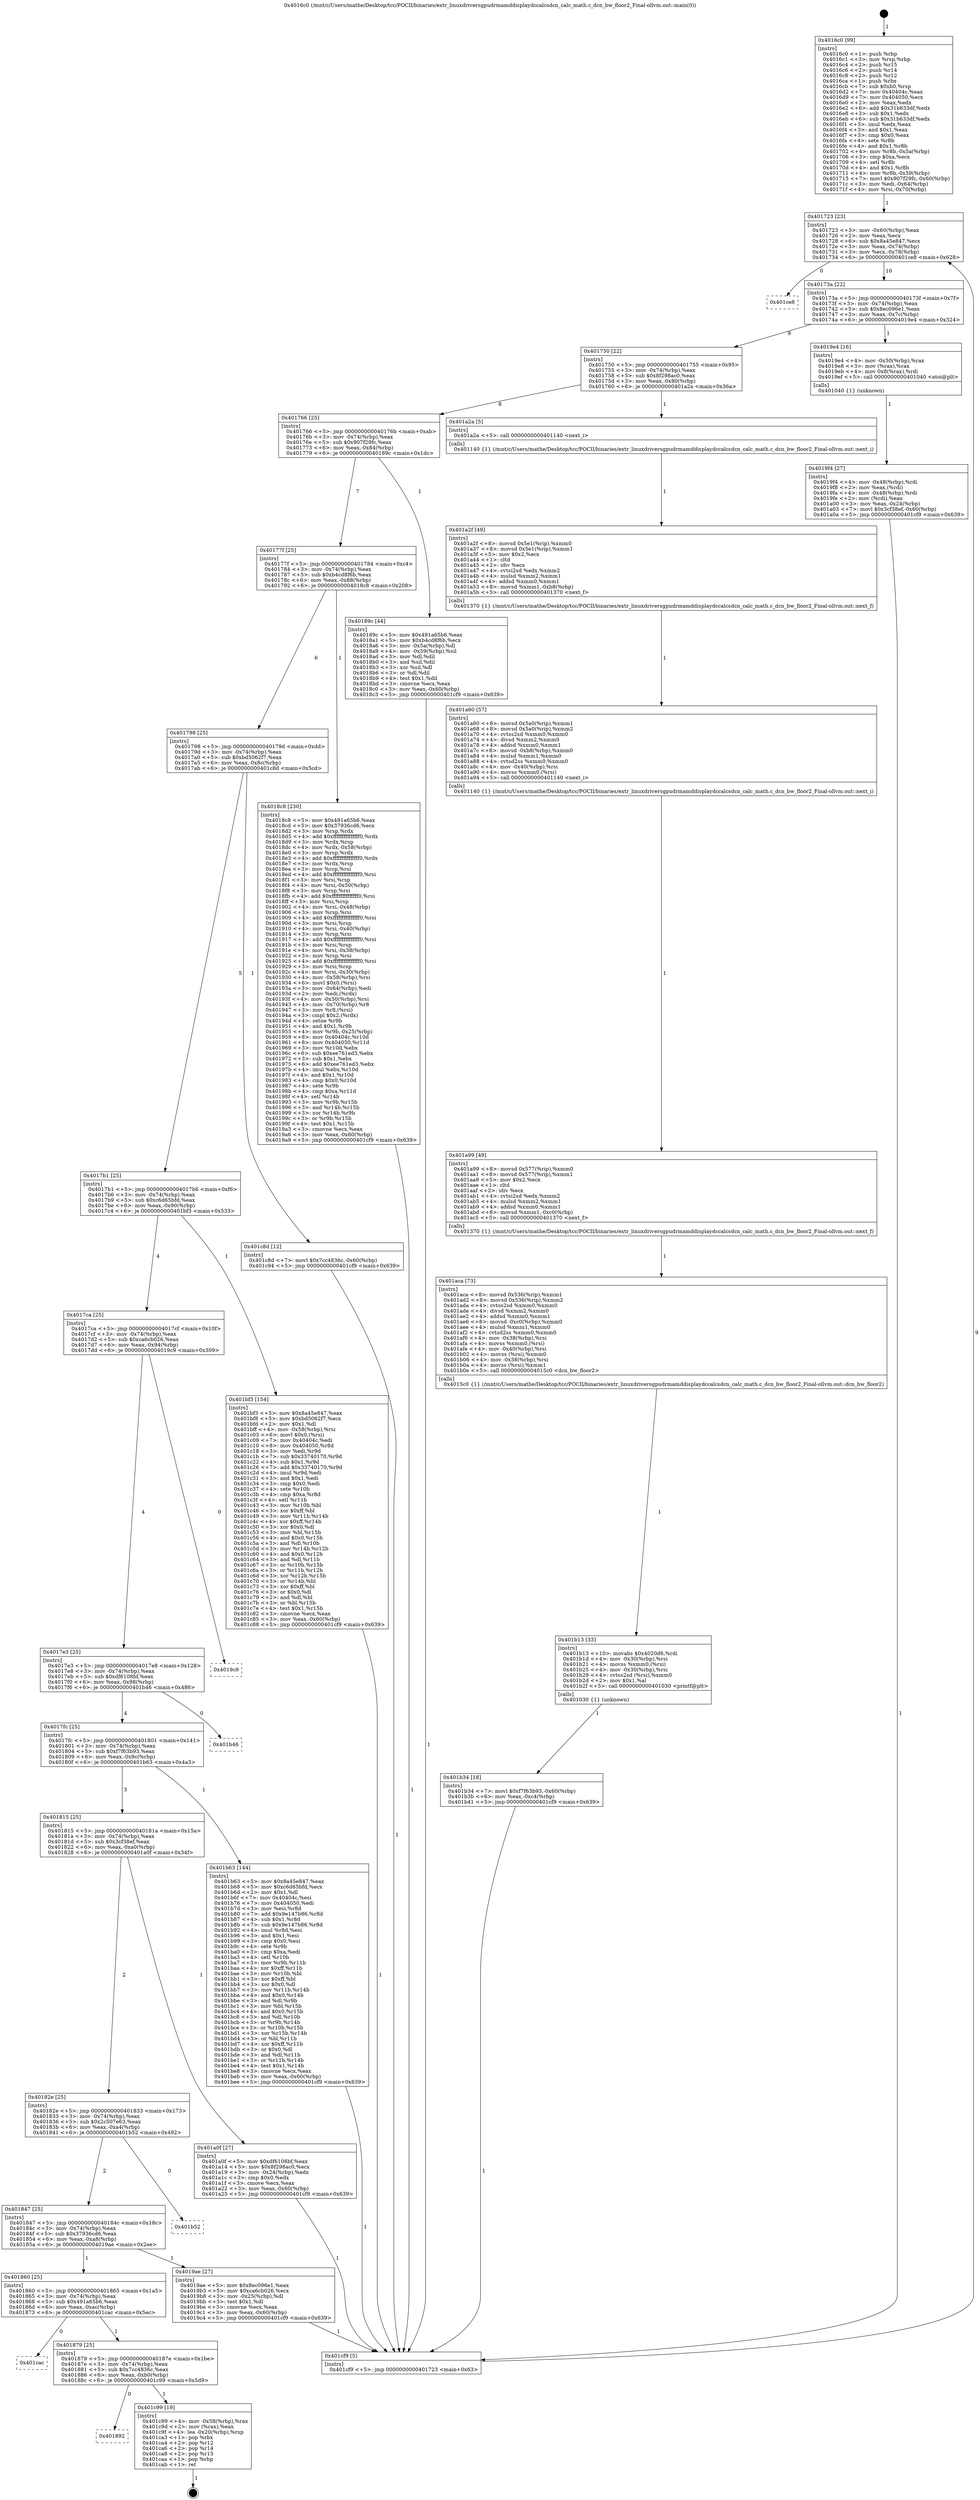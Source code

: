 digraph "0x4016c0" {
  label = "0x4016c0 (/mnt/c/Users/mathe/Desktop/tcc/POCII/binaries/extr_linuxdriversgpudrmamddisplaydccalcsdcn_calc_math.c_dcn_bw_floor2_Final-ollvm.out::main(0))"
  labelloc = "t"
  node[shape=record]

  Entry [label="",width=0.3,height=0.3,shape=circle,fillcolor=black,style=filled]
  "0x401723" [label="{
     0x401723 [23]\l
     | [instrs]\l
     &nbsp;&nbsp;0x401723 \<+3\>: mov -0x60(%rbp),%eax\l
     &nbsp;&nbsp;0x401726 \<+2\>: mov %eax,%ecx\l
     &nbsp;&nbsp;0x401728 \<+6\>: sub $0x8a45e847,%ecx\l
     &nbsp;&nbsp;0x40172e \<+3\>: mov %eax,-0x74(%rbp)\l
     &nbsp;&nbsp;0x401731 \<+3\>: mov %ecx,-0x78(%rbp)\l
     &nbsp;&nbsp;0x401734 \<+6\>: je 0000000000401ce8 \<main+0x628\>\l
  }"]
  "0x401ce8" [label="{
     0x401ce8\l
  }", style=dashed]
  "0x40173a" [label="{
     0x40173a [22]\l
     | [instrs]\l
     &nbsp;&nbsp;0x40173a \<+5\>: jmp 000000000040173f \<main+0x7f\>\l
     &nbsp;&nbsp;0x40173f \<+3\>: mov -0x74(%rbp),%eax\l
     &nbsp;&nbsp;0x401742 \<+5\>: sub $0x8ec096e1,%eax\l
     &nbsp;&nbsp;0x401747 \<+3\>: mov %eax,-0x7c(%rbp)\l
     &nbsp;&nbsp;0x40174a \<+6\>: je 00000000004019e4 \<main+0x324\>\l
  }"]
  Exit [label="",width=0.3,height=0.3,shape=circle,fillcolor=black,style=filled,peripheries=2]
  "0x4019e4" [label="{
     0x4019e4 [16]\l
     | [instrs]\l
     &nbsp;&nbsp;0x4019e4 \<+4\>: mov -0x50(%rbp),%rax\l
     &nbsp;&nbsp;0x4019e8 \<+3\>: mov (%rax),%rax\l
     &nbsp;&nbsp;0x4019eb \<+4\>: mov 0x8(%rax),%rdi\l
     &nbsp;&nbsp;0x4019ef \<+5\>: call 0000000000401040 \<atoi@plt\>\l
     | [calls]\l
     &nbsp;&nbsp;0x401040 \{1\} (unknown)\l
  }"]
  "0x401750" [label="{
     0x401750 [22]\l
     | [instrs]\l
     &nbsp;&nbsp;0x401750 \<+5\>: jmp 0000000000401755 \<main+0x95\>\l
     &nbsp;&nbsp;0x401755 \<+3\>: mov -0x74(%rbp),%eax\l
     &nbsp;&nbsp;0x401758 \<+5\>: sub $0x8f298ac0,%eax\l
     &nbsp;&nbsp;0x40175d \<+3\>: mov %eax,-0x80(%rbp)\l
     &nbsp;&nbsp;0x401760 \<+6\>: je 0000000000401a2a \<main+0x36a\>\l
  }"]
  "0x401892" [label="{
     0x401892\l
  }", style=dashed]
  "0x401a2a" [label="{
     0x401a2a [5]\l
     | [instrs]\l
     &nbsp;&nbsp;0x401a2a \<+5\>: call 0000000000401140 \<next_i\>\l
     | [calls]\l
     &nbsp;&nbsp;0x401140 \{1\} (/mnt/c/Users/mathe/Desktop/tcc/POCII/binaries/extr_linuxdriversgpudrmamddisplaydccalcsdcn_calc_math.c_dcn_bw_floor2_Final-ollvm.out::next_i)\l
  }"]
  "0x401766" [label="{
     0x401766 [25]\l
     | [instrs]\l
     &nbsp;&nbsp;0x401766 \<+5\>: jmp 000000000040176b \<main+0xab\>\l
     &nbsp;&nbsp;0x40176b \<+3\>: mov -0x74(%rbp),%eax\l
     &nbsp;&nbsp;0x40176e \<+5\>: sub $0x907f29fc,%eax\l
     &nbsp;&nbsp;0x401773 \<+6\>: mov %eax,-0x84(%rbp)\l
     &nbsp;&nbsp;0x401779 \<+6\>: je 000000000040189c \<main+0x1dc\>\l
  }"]
  "0x401c99" [label="{
     0x401c99 [19]\l
     | [instrs]\l
     &nbsp;&nbsp;0x401c99 \<+4\>: mov -0x58(%rbp),%rax\l
     &nbsp;&nbsp;0x401c9d \<+2\>: mov (%rax),%eax\l
     &nbsp;&nbsp;0x401c9f \<+4\>: lea -0x20(%rbp),%rsp\l
     &nbsp;&nbsp;0x401ca3 \<+1\>: pop %rbx\l
     &nbsp;&nbsp;0x401ca4 \<+2\>: pop %r12\l
     &nbsp;&nbsp;0x401ca6 \<+2\>: pop %r14\l
     &nbsp;&nbsp;0x401ca8 \<+2\>: pop %r15\l
     &nbsp;&nbsp;0x401caa \<+1\>: pop %rbp\l
     &nbsp;&nbsp;0x401cab \<+1\>: ret\l
  }"]
  "0x40189c" [label="{
     0x40189c [44]\l
     | [instrs]\l
     &nbsp;&nbsp;0x40189c \<+5\>: mov $0x491a65b6,%eax\l
     &nbsp;&nbsp;0x4018a1 \<+5\>: mov $0xb4cd8f6b,%ecx\l
     &nbsp;&nbsp;0x4018a6 \<+3\>: mov -0x5a(%rbp),%dl\l
     &nbsp;&nbsp;0x4018a9 \<+4\>: mov -0x59(%rbp),%sil\l
     &nbsp;&nbsp;0x4018ad \<+3\>: mov %dl,%dil\l
     &nbsp;&nbsp;0x4018b0 \<+3\>: and %sil,%dil\l
     &nbsp;&nbsp;0x4018b3 \<+3\>: xor %sil,%dl\l
     &nbsp;&nbsp;0x4018b6 \<+3\>: or %dl,%dil\l
     &nbsp;&nbsp;0x4018b9 \<+4\>: test $0x1,%dil\l
     &nbsp;&nbsp;0x4018bd \<+3\>: cmovne %ecx,%eax\l
     &nbsp;&nbsp;0x4018c0 \<+3\>: mov %eax,-0x60(%rbp)\l
     &nbsp;&nbsp;0x4018c3 \<+5\>: jmp 0000000000401cf9 \<main+0x639\>\l
  }"]
  "0x40177f" [label="{
     0x40177f [25]\l
     | [instrs]\l
     &nbsp;&nbsp;0x40177f \<+5\>: jmp 0000000000401784 \<main+0xc4\>\l
     &nbsp;&nbsp;0x401784 \<+3\>: mov -0x74(%rbp),%eax\l
     &nbsp;&nbsp;0x401787 \<+5\>: sub $0xb4cd8f6b,%eax\l
     &nbsp;&nbsp;0x40178c \<+6\>: mov %eax,-0x88(%rbp)\l
     &nbsp;&nbsp;0x401792 \<+6\>: je 00000000004018c8 \<main+0x208\>\l
  }"]
  "0x401cf9" [label="{
     0x401cf9 [5]\l
     | [instrs]\l
     &nbsp;&nbsp;0x401cf9 \<+5\>: jmp 0000000000401723 \<main+0x63\>\l
  }"]
  "0x4016c0" [label="{
     0x4016c0 [99]\l
     | [instrs]\l
     &nbsp;&nbsp;0x4016c0 \<+1\>: push %rbp\l
     &nbsp;&nbsp;0x4016c1 \<+3\>: mov %rsp,%rbp\l
     &nbsp;&nbsp;0x4016c4 \<+2\>: push %r15\l
     &nbsp;&nbsp;0x4016c6 \<+2\>: push %r14\l
     &nbsp;&nbsp;0x4016c8 \<+2\>: push %r12\l
     &nbsp;&nbsp;0x4016ca \<+1\>: push %rbx\l
     &nbsp;&nbsp;0x4016cb \<+7\>: sub $0xb0,%rsp\l
     &nbsp;&nbsp;0x4016d2 \<+7\>: mov 0x40404c,%eax\l
     &nbsp;&nbsp;0x4016d9 \<+7\>: mov 0x404050,%ecx\l
     &nbsp;&nbsp;0x4016e0 \<+2\>: mov %eax,%edx\l
     &nbsp;&nbsp;0x4016e2 \<+6\>: add $0x31b633df,%edx\l
     &nbsp;&nbsp;0x4016e8 \<+3\>: sub $0x1,%edx\l
     &nbsp;&nbsp;0x4016eb \<+6\>: sub $0x31b633df,%edx\l
     &nbsp;&nbsp;0x4016f1 \<+3\>: imul %edx,%eax\l
     &nbsp;&nbsp;0x4016f4 \<+3\>: and $0x1,%eax\l
     &nbsp;&nbsp;0x4016f7 \<+3\>: cmp $0x0,%eax\l
     &nbsp;&nbsp;0x4016fa \<+4\>: sete %r8b\l
     &nbsp;&nbsp;0x4016fe \<+4\>: and $0x1,%r8b\l
     &nbsp;&nbsp;0x401702 \<+4\>: mov %r8b,-0x5a(%rbp)\l
     &nbsp;&nbsp;0x401706 \<+3\>: cmp $0xa,%ecx\l
     &nbsp;&nbsp;0x401709 \<+4\>: setl %r8b\l
     &nbsp;&nbsp;0x40170d \<+4\>: and $0x1,%r8b\l
     &nbsp;&nbsp;0x401711 \<+4\>: mov %r8b,-0x59(%rbp)\l
     &nbsp;&nbsp;0x401715 \<+7\>: movl $0x907f29fc,-0x60(%rbp)\l
     &nbsp;&nbsp;0x40171c \<+3\>: mov %edi,-0x64(%rbp)\l
     &nbsp;&nbsp;0x40171f \<+4\>: mov %rsi,-0x70(%rbp)\l
  }"]
  "0x401879" [label="{
     0x401879 [25]\l
     | [instrs]\l
     &nbsp;&nbsp;0x401879 \<+5\>: jmp 000000000040187e \<main+0x1be\>\l
     &nbsp;&nbsp;0x40187e \<+3\>: mov -0x74(%rbp),%eax\l
     &nbsp;&nbsp;0x401881 \<+5\>: sub $0x7cc4836c,%eax\l
     &nbsp;&nbsp;0x401886 \<+6\>: mov %eax,-0xb0(%rbp)\l
     &nbsp;&nbsp;0x40188c \<+6\>: je 0000000000401c99 \<main+0x5d9\>\l
  }"]
  "0x4018c8" [label="{
     0x4018c8 [230]\l
     | [instrs]\l
     &nbsp;&nbsp;0x4018c8 \<+5\>: mov $0x491a65b6,%eax\l
     &nbsp;&nbsp;0x4018cd \<+5\>: mov $0x37936cd6,%ecx\l
     &nbsp;&nbsp;0x4018d2 \<+3\>: mov %rsp,%rdx\l
     &nbsp;&nbsp;0x4018d5 \<+4\>: add $0xfffffffffffffff0,%rdx\l
     &nbsp;&nbsp;0x4018d9 \<+3\>: mov %rdx,%rsp\l
     &nbsp;&nbsp;0x4018dc \<+4\>: mov %rdx,-0x58(%rbp)\l
     &nbsp;&nbsp;0x4018e0 \<+3\>: mov %rsp,%rdx\l
     &nbsp;&nbsp;0x4018e3 \<+4\>: add $0xfffffffffffffff0,%rdx\l
     &nbsp;&nbsp;0x4018e7 \<+3\>: mov %rdx,%rsp\l
     &nbsp;&nbsp;0x4018ea \<+3\>: mov %rsp,%rsi\l
     &nbsp;&nbsp;0x4018ed \<+4\>: add $0xfffffffffffffff0,%rsi\l
     &nbsp;&nbsp;0x4018f1 \<+3\>: mov %rsi,%rsp\l
     &nbsp;&nbsp;0x4018f4 \<+4\>: mov %rsi,-0x50(%rbp)\l
     &nbsp;&nbsp;0x4018f8 \<+3\>: mov %rsp,%rsi\l
     &nbsp;&nbsp;0x4018fb \<+4\>: add $0xfffffffffffffff0,%rsi\l
     &nbsp;&nbsp;0x4018ff \<+3\>: mov %rsi,%rsp\l
     &nbsp;&nbsp;0x401902 \<+4\>: mov %rsi,-0x48(%rbp)\l
     &nbsp;&nbsp;0x401906 \<+3\>: mov %rsp,%rsi\l
     &nbsp;&nbsp;0x401909 \<+4\>: add $0xfffffffffffffff0,%rsi\l
     &nbsp;&nbsp;0x40190d \<+3\>: mov %rsi,%rsp\l
     &nbsp;&nbsp;0x401910 \<+4\>: mov %rsi,-0x40(%rbp)\l
     &nbsp;&nbsp;0x401914 \<+3\>: mov %rsp,%rsi\l
     &nbsp;&nbsp;0x401917 \<+4\>: add $0xfffffffffffffff0,%rsi\l
     &nbsp;&nbsp;0x40191b \<+3\>: mov %rsi,%rsp\l
     &nbsp;&nbsp;0x40191e \<+4\>: mov %rsi,-0x38(%rbp)\l
     &nbsp;&nbsp;0x401922 \<+3\>: mov %rsp,%rsi\l
     &nbsp;&nbsp;0x401925 \<+4\>: add $0xfffffffffffffff0,%rsi\l
     &nbsp;&nbsp;0x401929 \<+3\>: mov %rsi,%rsp\l
     &nbsp;&nbsp;0x40192c \<+4\>: mov %rsi,-0x30(%rbp)\l
     &nbsp;&nbsp;0x401930 \<+4\>: mov -0x58(%rbp),%rsi\l
     &nbsp;&nbsp;0x401934 \<+6\>: movl $0x0,(%rsi)\l
     &nbsp;&nbsp;0x40193a \<+3\>: mov -0x64(%rbp),%edi\l
     &nbsp;&nbsp;0x40193d \<+2\>: mov %edi,(%rdx)\l
     &nbsp;&nbsp;0x40193f \<+4\>: mov -0x50(%rbp),%rsi\l
     &nbsp;&nbsp;0x401943 \<+4\>: mov -0x70(%rbp),%r8\l
     &nbsp;&nbsp;0x401947 \<+3\>: mov %r8,(%rsi)\l
     &nbsp;&nbsp;0x40194a \<+3\>: cmpl $0x2,(%rdx)\l
     &nbsp;&nbsp;0x40194d \<+4\>: setne %r9b\l
     &nbsp;&nbsp;0x401951 \<+4\>: and $0x1,%r9b\l
     &nbsp;&nbsp;0x401955 \<+4\>: mov %r9b,-0x25(%rbp)\l
     &nbsp;&nbsp;0x401959 \<+8\>: mov 0x40404c,%r10d\l
     &nbsp;&nbsp;0x401961 \<+8\>: mov 0x404050,%r11d\l
     &nbsp;&nbsp;0x401969 \<+3\>: mov %r10d,%ebx\l
     &nbsp;&nbsp;0x40196c \<+6\>: sub $0xee761ed3,%ebx\l
     &nbsp;&nbsp;0x401972 \<+3\>: sub $0x1,%ebx\l
     &nbsp;&nbsp;0x401975 \<+6\>: add $0xee761ed3,%ebx\l
     &nbsp;&nbsp;0x40197b \<+4\>: imul %ebx,%r10d\l
     &nbsp;&nbsp;0x40197f \<+4\>: and $0x1,%r10d\l
     &nbsp;&nbsp;0x401983 \<+4\>: cmp $0x0,%r10d\l
     &nbsp;&nbsp;0x401987 \<+4\>: sete %r9b\l
     &nbsp;&nbsp;0x40198b \<+4\>: cmp $0xa,%r11d\l
     &nbsp;&nbsp;0x40198f \<+4\>: setl %r14b\l
     &nbsp;&nbsp;0x401993 \<+3\>: mov %r9b,%r15b\l
     &nbsp;&nbsp;0x401996 \<+3\>: and %r14b,%r15b\l
     &nbsp;&nbsp;0x401999 \<+3\>: xor %r14b,%r9b\l
     &nbsp;&nbsp;0x40199c \<+3\>: or %r9b,%r15b\l
     &nbsp;&nbsp;0x40199f \<+4\>: test $0x1,%r15b\l
     &nbsp;&nbsp;0x4019a3 \<+3\>: cmovne %ecx,%eax\l
     &nbsp;&nbsp;0x4019a6 \<+3\>: mov %eax,-0x60(%rbp)\l
     &nbsp;&nbsp;0x4019a9 \<+5\>: jmp 0000000000401cf9 \<main+0x639\>\l
  }"]
  "0x401798" [label="{
     0x401798 [25]\l
     | [instrs]\l
     &nbsp;&nbsp;0x401798 \<+5\>: jmp 000000000040179d \<main+0xdd\>\l
     &nbsp;&nbsp;0x40179d \<+3\>: mov -0x74(%rbp),%eax\l
     &nbsp;&nbsp;0x4017a0 \<+5\>: sub $0xbd5062f7,%eax\l
     &nbsp;&nbsp;0x4017a5 \<+6\>: mov %eax,-0x8c(%rbp)\l
     &nbsp;&nbsp;0x4017ab \<+6\>: je 0000000000401c8d \<main+0x5cd\>\l
  }"]
  "0x401cac" [label="{
     0x401cac\l
  }", style=dashed]
  "0x401c8d" [label="{
     0x401c8d [12]\l
     | [instrs]\l
     &nbsp;&nbsp;0x401c8d \<+7\>: movl $0x7cc4836c,-0x60(%rbp)\l
     &nbsp;&nbsp;0x401c94 \<+5\>: jmp 0000000000401cf9 \<main+0x639\>\l
  }"]
  "0x4017b1" [label="{
     0x4017b1 [25]\l
     | [instrs]\l
     &nbsp;&nbsp;0x4017b1 \<+5\>: jmp 00000000004017b6 \<main+0xf6\>\l
     &nbsp;&nbsp;0x4017b6 \<+3\>: mov -0x74(%rbp),%eax\l
     &nbsp;&nbsp;0x4017b9 \<+5\>: sub $0xc6d65bfd,%eax\l
     &nbsp;&nbsp;0x4017be \<+6\>: mov %eax,-0x90(%rbp)\l
     &nbsp;&nbsp;0x4017c4 \<+6\>: je 0000000000401bf3 \<main+0x533\>\l
  }"]
  "0x401b34" [label="{
     0x401b34 [18]\l
     | [instrs]\l
     &nbsp;&nbsp;0x401b34 \<+7\>: movl $0xf7f63b93,-0x60(%rbp)\l
     &nbsp;&nbsp;0x401b3b \<+6\>: mov %eax,-0xc4(%rbp)\l
     &nbsp;&nbsp;0x401b41 \<+5\>: jmp 0000000000401cf9 \<main+0x639\>\l
  }"]
  "0x401bf3" [label="{
     0x401bf3 [154]\l
     | [instrs]\l
     &nbsp;&nbsp;0x401bf3 \<+5\>: mov $0x8a45e847,%eax\l
     &nbsp;&nbsp;0x401bf8 \<+5\>: mov $0xbd5062f7,%ecx\l
     &nbsp;&nbsp;0x401bfd \<+2\>: mov $0x1,%dl\l
     &nbsp;&nbsp;0x401bff \<+4\>: mov -0x58(%rbp),%rsi\l
     &nbsp;&nbsp;0x401c03 \<+6\>: movl $0x0,(%rsi)\l
     &nbsp;&nbsp;0x401c09 \<+7\>: mov 0x40404c,%edi\l
     &nbsp;&nbsp;0x401c10 \<+8\>: mov 0x404050,%r8d\l
     &nbsp;&nbsp;0x401c18 \<+3\>: mov %edi,%r9d\l
     &nbsp;&nbsp;0x401c1b \<+7\>: sub $0x33740170,%r9d\l
     &nbsp;&nbsp;0x401c22 \<+4\>: sub $0x1,%r9d\l
     &nbsp;&nbsp;0x401c26 \<+7\>: add $0x33740170,%r9d\l
     &nbsp;&nbsp;0x401c2d \<+4\>: imul %r9d,%edi\l
     &nbsp;&nbsp;0x401c31 \<+3\>: and $0x1,%edi\l
     &nbsp;&nbsp;0x401c34 \<+3\>: cmp $0x0,%edi\l
     &nbsp;&nbsp;0x401c37 \<+4\>: sete %r10b\l
     &nbsp;&nbsp;0x401c3b \<+4\>: cmp $0xa,%r8d\l
     &nbsp;&nbsp;0x401c3f \<+4\>: setl %r11b\l
     &nbsp;&nbsp;0x401c43 \<+3\>: mov %r10b,%bl\l
     &nbsp;&nbsp;0x401c46 \<+3\>: xor $0xff,%bl\l
     &nbsp;&nbsp;0x401c49 \<+3\>: mov %r11b,%r14b\l
     &nbsp;&nbsp;0x401c4c \<+4\>: xor $0xff,%r14b\l
     &nbsp;&nbsp;0x401c50 \<+3\>: xor $0x0,%dl\l
     &nbsp;&nbsp;0x401c53 \<+3\>: mov %bl,%r15b\l
     &nbsp;&nbsp;0x401c56 \<+4\>: and $0x0,%r15b\l
     &nbsp;&nbsp;0x401c5a \<+3\>: and %dl,%r10b\l
     &nbsp;&nbsp;0x401c5d \<+3\>: mov %r14b,%r12b\l
     &nbsp;&nbsp;0x401c60 \<+4\>: and $0x0,%r12b\l
     &nbsp;&nbsp;0x401c64 \<+3\>: and %dl,%r11b\l
     &nbsp;&nbsp;0x401c67 \<+3\>: or %r10b,%r15b\l
     &nbsp;&nbsp;0x401c6a \<+3\>: or %r11b,%r12b\l
     &nbsp;&nbsp;0x401c6d \<+3\>: xor %r12b,%r15b\l
     &nbsp;&nbsp;0x401c70 \<+3\>: or %r14b,%bl\l
     &nbsp;&nbsp;0x401c73 \<+3\>: xor $0xff,%bl\l
     &nbsp;&nbsp;0x401c76 \<+3\>: or $0x0,%dl\l
     &nbsp;&nbsp;0x401c79 \<+2\>: and %dl,%bl\l
     &nbsp;&nbsp;0x401c7b \<+3\>: or %bl,%r15b\l
     &nbsp;&nbsp;0x401c7e \<+4\>: test $0x1,%r15b\l
     &nbsp;&nbsp;0x401c82 \<+3\>: cmovne %ecx,%eax\l
     &nbsp;&nbsp;0x401c85 \<+3\>: mov %eax,-0x60(%rbp)\l
     &nbsp;&nbsp;0x401c88 \<+5\>: jmp 0000000000401cf9 \<main+0x639\>\l
  }"]
  "0x4017ca" [label="{
     0x4017ca [25]\l
     | [instrs]\l
     &nbsp;&nbsp;0x4017ca \<+5\>: jmp 00000000004017cf \<main+0x10f\>\l
     &nbsp;&nbsp;0x4017cf \<+3\>: mov -0x74(%rbp),%eax\l
     &nbsp;&nbsp;0x4017d2 \<+5\>: sub $0xca6cb026,%eax\l
     &nbsp;&nbsp;0x4017d7 \<+6\>: mov %eax,-0x94(%rbp)\l
     &nbsp;&nbsp;0x4017dd \<+6\>: je 00000000004019c9 \<main+0x309\>\l
  }"]
  "0x401b13" [label="{
     0x401b13 [33]\l
     | [instrs]\l
     &nbsp;&nbsp;0x401b13 \<+10\>: movabs $0x4020d6,%rdi\l
     &nbsp;&nbsp;0x401b1d \<+4\>: mov -0x30(%rbp),%rsi\l
     &nbsp;&nbsp;0x401b21 \<+4\>: movss %xmm0,(%rsi)\l
     &nbsp;&nbsp;0x401b25 \<+4\>: mov -0x30(%rbp),%rsi\l
     &nbsp;&nbsp;0x401b29 \<+4\>: cvtss2sd (%rsi),%xmm0\l
     &nbsp;&nbsp;0x401b2d \<+2\>: mov $0x1,%al\l
     &nbsp;&nbsp;0x401b2f \<+5\>: call 0000000000401030 \<printf@plt\>\l
     | [calls]\l
     &nbsp;&nbsp;0x401030 \{1\} (unknown)\l
  }"]
  "0x4019c9" [label="{
     0x4019c9\l
  }", style=dashed]
  "0x4017e3" [label="{
     0x4017e3 [25]\l
     | [instrs]\l
     &nbsp;&nbsp;0x4017e3 \<+5\>: jmp 00000000004017e8 \<main+0x128\>\l
     &nbsp;&nbsp;0x4017e8 \<+3\>: mov -0x74(%rbp),%eax\l
     &nbsp;&nbsp;0x4017eb \<+5\>: sub $0xdf6108bf,%eax\l
     &nbsp;&nbsp;0x4017f0 \<+6\>: mov %eax,-0x98(%rbp)\l
     &nbsp;&nbsp;0x4017f6 \<+6\>: je 0000000000401b46 \<main+0x486\>\l
  }"]
  "0x401aca" [label="{
     0x401aca [73]\l
     | [instrs]\l
     &nbsp;&nbsp;0x401aca \<+8\>: movsd 0x536(%rip),%xmm1\l
     &nbsp;&nbsp;0x401ad2 \<+8\>: movsd 0x536(%rip),%xmm2\l
     &nbsp;&nbsp;0x401ada \<+4\>: cvtss2sd %xmm0,%xmm0\l
     &nbsp;&nbsp;0x401ade \<+4\>: divsd %xmm2,%xmm0\l
     &nbsp;&nbsp;0x401ae2 \<+4\>: addsd %xmm0,%xmm1\l
     &nbsp;&nbsp;0x401ae6 \<+8\>: movsd -0xc0(%rbp),%xmm0\l
     &nbsp;&nbsp;0x401aee \<+4\>: mulsd %xmm1,%xmm0\l
     &nbsp;&nbsp;0x401af2 \<+4\>: cvtsd2ss %xmm0,%xmm0\l
     &nbsp;&nbsp;0x401af6 \<+4\>: mov -0x38(%rbp),%rsi\l
     &nbsp;&nbsp;0x401afa \<+4\>: movss %xmm0,(%rsi)\l
     &nbsp;&nbsp;0x401afe \<+4\>: mov -0x40(%rbp),%rsi\l
     &nbsp;&nbsp;0x401b02 \<+4\>: movss (%rsi),%xmm0\l
     &nbsp;&nbsp;0x401b06 \<+4\>: mov -0x38(%rbp),%rsi\l
     &nbsp;&nbsp;0x401b0a \<+4\>: movss (%rsi),%xmm1\l
     &nbsp;&nbsp;0x401b0e \<+5\>: call 00000000004015c0 \<dcn_bw_floor2\>\l
     | [calls]\l
     &nbsp;&nbsp;0x4015c0 \{1\} (/mnt/c/Users/mathe/Desktop/tcc/POCII/binaries/extr_linuxdriversgpudrmamddisplaydccalcsdcn_calc_math.c_dcn_bw_floor2_Final-ollvm.out::dcn_bw_floor2)\l
  }"]
  "0x401b46" [label="{
     0x401b46\l
  }", style=dashed]
  "0x4017fc" [label="{
     0x4017fc [25]\l
     | [instrs]\l
     &nbsp;&nbsp;0x4017fc \<+5\>: jmp 0000000000401801 \<main+0x141\>\l
     &nbsp;&nbsp;0x401801 \<+3\>: mov -0x74(%rbp),%eax\l
     &nbsp;&nbsp;0x401804 \<+5\>: sub $0xf7f63b93,%eax\l
     &nbsp;&nbsp;0x401809 \<+6\>: mov %eax,-0x9c(%rbp)\l
     &nbsp;&nbsp;0x40180f \<+6\>: je 0000000000401b63 \<main+0x4a3\>\l
  }"]
  "0x401a99" [label="{
     0x401a99 [49]\l
     | [instrs]\l
     &nbsp;&nbsp;0x401a99 \<+8\>: movsd 0x577(%rip),%xmm0\l
     &nbsp;&nbsp;0x401aa1 \<+8\>: movsd 0x577(%rip),%xmm1\l
     &nbsp;&nbsp;0x401aa9 \<+5\>: mov $0x2,%ecx\l
     &nbsp;&nbsp;0x401aae \<+1\>: cltd\l
     &nbsp;&nbsp;0x401aaf \<+2\>: idiv %ecx\l
     &nbsp;&nbsp;0x401ab1 \<+4\>: cvtsi2sd %edx,%xmm2\l
     &nbsp;&nbsp;0x401ab5 \<+4\>: mulsd %xmm2,%xmm1\l
     &nbsp;&nbsp;0x401ab9 \<+4\>: addsd %xmm0,%xmm1\l
     &nbsp;&nbsp;0x401abd \<+8\>: movsd %xmm1,-0xc0(%rbp)\l
     &nbsp;&nbsp;0x401ac5 \<+5\>: call 0000000000401370 \<next_f\>\l
     | [calls]\l
     &nbsp;&nbsp;0x401370 \{1\} (/mnt/c/Users/mathe/Desktop/tcc/POCII/binaries/extr_linuxdriversgpudrmamddisplaydccalcsdcn_calc_math.c_dcn_bw_floor2_Final-ollvm.out::next_f)\l
  }"]
  "0x401b63" [label="{
     0x401b63 [144]\l
     | [instrs]\l
     &nbsp;&nbsp;0x401b63 \<+5\>: mov $0x8a45e847,%eax\l
     &nbsp;&nbsp;0x401b68 \<+5\>: mov $0xc6d65bfd,%ecx\l
     &nbsp;&nbsp;0x401b6d \<+2\>: mov $0x1,%dl\l
     &nbsp;&nbsp;0x401b6f \<+7\>: mov 0x40404c,%esi\l
     &nbsp;&nbsp;0x401b76 \<+7\>: mov 0x404050,%edi\l
     &nbsp;&nbsp;0x401b7d \<+3\>: mov %esi,%r8d\l
     &nbsp;&nbsp;0x401b80 \<+7\>: add $0x9e147b86,%r8d\l
     &nbsp;&nbsp;0x401b87 \<+4\>: sub $0x1,%r8d\l
     &nbsp;&nbsp;0x401b8b \<+7\>: sub $0x9e147b86,%r8d\l
     &nbsp;&nbsp;0x401b92 \<+4\>: imul %r8d,%esi\l
     &nbsp;&nbsp;0x401b96 \<+3\>: and $0x1,%esi\l
     &nbsp;&nbsp;0x401b99 \<+3\>: cmp $0x0,%esi\l
     &nbsp;&nbsp;0x401b9c \<+4\>: sete %r9b\l
     &nbsp;&nbsp;0x401ba0 \<+3\>: cmp $0xa,%edi\l
     &nbsp;&nbsp;0x401ba3 \<+4\>: setl %r10b\l
     &nbsp;&nbsp;0x401ba7 \<+3\>: mov %r9b,%r11b\l
     &nbsp;&nbsp;0x401baa \<+4\>: xor $0xff,%r11b\l
     &nbsp;&nbsp;0x401bae \<+3\>: mov %r10b,%bl\l
     &nbsp;&nbsp;0x401bb1 \<+3\>: xor $0xff,%bl\l
     &nbsp;&nbsp;0x401bb4 \<+3\>: xor $0x0,%dl\l
     &nbsp;&nbsp;0x401bb7 \<+3\>: mov %r11b,%r14b\l
     &nbsp;&nbsp;0x401bba \<+4\>: and $0x0,%r14b\l
     &nbsp;&nbsp;0x401bbe \<+3\>: and %dl,%r9b\l
     &nbsp;&nbsp;0x401bc1 \<+3\>: mov %bl,%r15b\l
     &nbsp;&nbsp;0x401bc4 \<+4\>: and $0x0,%r15b\l
     &nbsp;&nbsp;0x401bc8 \<+3\>: and %dl,%r10b\l
     &nbsp;&nbsp;0x401bcb \<+3\>: or %r9b,%r14b\l
     &nbsp;&nbsp;0x401bce \<+3\>: or %r10b,%r15b\l
     &nbsp;&nbsp;0x401bd1 \<+3\>: xor %r15b,%r14b\l
     &nbsp;&nbsp;0x401bd4 \<+3\>: or %bl,%r11b\l
     &nbsp;&nbsp;0x401bd7 \<+4\>: xor $0xff,%r11b\l
     &nbsp;&nbsp;0x401bdb \<+3\>: or $0x0,%dl\l
     &nbsp;&nbsp;0x401bde \<+3\>: and %dl,%r11b\l
     &nbsp;&nbsp;0x401be1 \<+3\>: or %r11b,%r14b\l
     &nbsp;&nbsp;0x401be4 \<+4\>: test $0x1,%r14b\l
     &nbsp;&nbsp;0x401be8 \<+3\>: cmovne %ecx,%eax\l
     &nbsp;&nbsp;0x401beb \<+3\>: mov %eax,-0x60(%rbp)\l
     &nbsp;&nbsp;0x401bee \<+5\>: jmp 0000000000401cf9 \<main+0x639\>\l
  }"]
  "0x401815" [label="{
     0x401815 [25]\l
     | [instrs]\l
     &nbsp;&nbsp;0x401815 \<+5\>: jmp 000000000040181a \<main+0x15a\>\l
     &nbsp;&nbsp;0x40181a \<+3\>: mov -0x74(%rbp),%eax\l
     &nbsp;&nbsp;0x40181d \<+5\>: sub $0x3cf38ef,%eax\l
     &nbsp;&nbsp;0x401822 \<+6\>: mov %eax,-0xa0(%rbp)\l
     &nbsp;&nbsp;0x401828 \<+6\>: je 0000000000401a0f \<main+0x34f\>\l
  }"]
  "0x401a60" [label="{
     0x401a60 [57]\l
     | [instrs]\l
     &nbsp;&nbsp;0x401a60 \<+8\>: movsd 0x5a0(%rip),%xmm1\l
     &nbsp;&nbsp;0x401a68 \<+8\>: movsd 0x5a0(%rip),%xmm2\l
     &nbsp;&nbsp;0x401a70 \<+4\>: cvtss2sd %xmm0,%xmm0\l
     &nbsp;&nbsp;0x401a74 \<+4\>: divsd %xmm2,%xmm0\l
     &nbsp;&nbsp;0x401a78 \<+4\>: addsd %xmm0,%xmm1\l
     &nbsp;&nbsp;0x401a7c \<+8\>: movsd -0xb8(%rbp),%xmm0\l
     &nbsp;&nbsp;0x401a84 \<+4\>: mulsd %xmm1,%xmm0\l
     &nbsp;&nbsp;0x401a88 \<+4\>: cvtsd2ss %xmm0,%xmm0\l
     &nbsp;&nbsp;0x401a8c \<+4\>: mov -0x40(%rbp),%rsi\l
     &nbsp;&nbsp;0x401a90 \<+4\>: movss %xmm0,(%rsi)\l
     &nbsp;&nbsp;0x401a94 \<+5\>: call 0000000000401140 \<next_i\>\l
     | [calls]\l
     &nbsp;&nbsp;0x401140 \{1\} (/mnt/c/Users/mathe/Desktop/tcc/POCII/binaries/extr_linuxdriversgpudrmamddisplaydccalcsdcn_calc_math.c_dcn_bw_floor2_Final-ollvm.out::next_i)\l
  }"]
  "0x401a0f" [label="{
     0x401a0f [27]\l
     | [instrs]\l
     &nbsp;&nbsp;0x401a0f \<+5\>: mov $0xdf6108bf,%eax\l
     &nbsp;&nbsp;0x401a14 \<+5\>: mov $0x8f298ac0,%ecx\l
     &nbsp;&nbsp;0x401a19 \<+3\>: mov -0x24(%rbp),%edx\l
     &nbsp;&nbsp;0x401a1c \<+3\>: cmp $0x0,%edx\l
     &nbsp;&nbsp;0x401a1f \<+3\>: cmove %ecx,%eax\l
     &nbsp;&nbsp;0x401a22 \<+3\>: mov %eax,-0x60(%rbp)\l
     &nbsp;&nbsp;0x401a25 \<+5\>: jmp 0000000000401cf9 \<main+0x639\>\l
  }"]
  "0x40182e" [label="{
     0x40182e [25]\l
     | [instrs]\l
     &nbsp;&nbsp;0x40182e \<+5\>: jmp 0000000000401833 \<main+0x173\>\l
     &nbsp;&nbsp;0x401833 \<+3\>: mov -0x74(%rbp),%eax\l
     &nbsp;&nbsp;0x401836 \<+5\>: sub $0x2c507e63,%eax\l
     &nbsp;&nbsp;0x40183b \<+6\>: mov %eax,-0xa4(%rbp)\l
     &nbsp;&nbsp;0x401841 \<+6\>: je 0000000000401b52 \<main+0x492\>\l
  }"]
  "0x401a2f" [label="{
     0x401a2f [49]\l
     | [instrs]\l
     &nbsp;&nbsp;0x401a2f \<+8\>: movsd 0x5e1(%rip),%xmm0\l
     &nbsp;&nbsp;0x401a37 \<+8\>: movsd 0x5e1(%rip),%xmm1\l
     &nbsp;&nbsp;0x401a3f \<+5\>: mov $0x2,%ecx\l
     &nbsp;&nbsp;0x401a44 \<+1\>: cltd\l
     &nbsp;&nbsp;0x401a45 \<+2\>: idiv %ecx\l
     &nbsp;&nbsp;0x401a47 \<+4\>: cvtsi2sd %edx,%xmm2\l
     &nbsp;&nbsp;0x401a4b \<+4\>: mulsd %xmm2,%xmm1\l
     &nbsp;&nbsp;0x401a4f \<+4\>: addsd %xmm0,%xmm1\l
     &nbsp;&nbsp;0x401a53 \<+8\>: movsd %xmm1,-0xb8(%rbp)\l
     &nbsp;&nbsp;0x401a5b \<+5\>: call 0000000000401370 \<next_f\>\l
     | [calls]\l
     &nbsp;&nbsp;0x401370 \{1\} (/mnt/c/Users/mathe/Desktop/tcc/POCII/binaries/extr_linuxdriversgpudrmamddisplaydccalcsdcn_calc_math.c_dcn_bw_floor2_Final-ollvm.out::next_f)\l
  }"]
  "0x401b52" [label="{
     0x401b52\l
  }", style=dashed]
  "0x401847" [label="{
     0x401847 [25]\l
     | [instrs]\l
     &nbsp;&nbsp;0x401847 \<+5\>: jmp 000000000040184c \<main+0x18c\>\l
     &nbsp;&nbsp;0x40184c \<+3\>: mov -0x74(%rbp),%eax\l
     &nbsp;&nbsp;0x40184f \<+5\>: sub $0x37936cd6,%eax\l
     &nbsp;&nbsp;0x401854 \<+6\>: mov %eax,-0xa8(%rbp)\l
     &nbsp;&nbsp;0x40185a \<+6\>: je 00000000004019ae \<main+0x2ee\>\l
  }"]
  "0x4019f4" [label="{
     0x4019f4 [27]\l
     | [instrs]\l
     &nbsp;&nbsp;0x4019f4 \<+4\>: mov -0x48(%rbp),%rdi\l
     &nbsp;&nbsp;0x4019f8 \<+2\>: mov %eax,(%rdi)\l
     &nbsp;&nbsp;0x4019fa \<+4\>: mov -0x48(%rbp),%rdi\l
     &nbsp;&nbsp;0x4019fe \<+2\>: mov (%rdi),%eax\l
     &nbsp;&nbsp;0x401a00 \<+3\>: mov %eax,-0x24(%rbp)\l
     &nbsp;&nbsp;0x401a03 \<+7\>: movl $0x3cf38ef,-0x60(%rbp)\l
     &nbsp;&nbsp;0x401a0a \<+5\>: jmp 0000000000401cf9 \<main+0x639\>\l
  }"]
  "0x4019ae" [label="{
     0x4019ae [27]\l
     | [instrs]\l
     &nbsp;&nbsp;0x4019ae \<+5\>: mov $0x8ec096e1,%eax\l
     &nbsp;&nbsp;0x4019b3 \<+5\>: mov $0xca6cb026,%ecx\l
     &nbsp;&nbsp;0x4019b8 \<+3\>: mov -0x25(%rbp),%dl\l
     &nbsp;&nbsp;0x4019bb \<+3\>: test $0x1,%dl\l
     &nbsp;&nbsp;0x4019be \<+3\>: cmovne %ecx,%eax\l
     &nbsp;&nbsp;0x4019c1 \<+3\>: mov %eax,-0x60(%rbp)\l
     &nbsp;&nbsp;0x4019c4 \<+5\>: jmp 0000000000401cf9 \<main+0x639\>\l
  }"]
  "0x401860" [label="{
     0x401860 [25]\l
     | [instrs]\l
     &nbsp;&nbsp;0x401860 \<+5\>: jmp 0000000000401865 \<main+0x1a5\>\l
     &nbsp;&nbsp;0x401865 \<+3\>: mov -0x74(%rbp),%eax\l
     &nbsp;&nbsp;0x401868 \<+5\>: sub $0x491a65b6,%eax\l
     &nbsp;&nbsp;0x40186d \<+6\>: mov %eax,-0xac(%rbp)\l
     &nbsp;&nbsp;0x401873 \<+6\>: je 0000000000401cac \<main+0x5ec\>\l
  }"]
  Entry -> "0x4016c0" [label=" 1"]
  "0x401723" -> "0x401ce8" [label=" 0"]
  "0x401723" -> "0x40173a" [label=" 10"]
  "0x401c99" -> Exit [label=" 1"]
  "0x40173a" -> "0x4019e4" [label=" 1"]
  "0x40173a" -> "0x401750" [label=" 9"]
  "0x401879" -> "0x401892" [label=" 0"]
  "0x401750" -> "0x401a2a" [label=" 1"]
  "0x401750" -> "0x401766" [label=" 8"]
  "0x401879" -> "0x401c99" [label=" 1"]
  "0x401766" -> "0x40189c" [label=" 1"]
  "0x401766" -> "0x40177f" [label=" 7"]
  "0x40189c" -> "0x401cf9" [label=" 1"]
  "0x4016c0" -> "0x401723" [label=" 1"]
  "0x401cf9" -> "0x401723" [label=" 9"]
  "0x401860" -> "0x401879" [label=" 1"]
  "0x40177f" -> "0x4018c8" [label=" 1"]
  "0x40177f" -> "0x401798" [label=" 6"]
  "0x4018c8" -> "0x401cf9" [label=" 1"]
  "0x401860" -> "0x401cac" [label=" 0"]
  "0x401798" -> "0x401c8d" [label=" 1"]
  "0x401798" -> "0x4017b1" [label=" 5"]
  "0x401c8d" -> "0x401cf9" [label=" 1"]
  "0x4017b1" -> "0x401bf3" [label=" 1"]
  "0x4017b1" -> "0x4017ca" [label=" 4"]
  "0x401bf3" -> "0x401cf9" [label=" 1"]
  "0x4017ca" -> "0x4019c9" [label=" 0"]
  "0x4017ca" -> "0x4017e3" [label=" 4"]
  "0x401b63" -> "0x401cf9" [label=" 1"]
  "0x4017e3" -> "0x401b46" [label=" 0"]
  "0x4017e3" -> "0x4017fc" [label=" 4"]
  "0x401b34" -> "0x401cf9" [label=" 1"]
  "0x4017fc" -> "0x401b63" [label=" 1"]
  "0x4017fc" -> "0x401815" [label=" 3"]
  "0x401b13" -> "0x401b34" [label=" 1"]
  "0x401815" -> "0x401a0f" [label=" 1"]
  "0x401815" -> "0x40182e" [label=" 2"]
  "0x401aca" -> "0x401b13" [label=" 1"]
  "0x40182e" -> "0x401b52" [label=" 0"]
  "0x40182e" -> "0x401847" [label=" 2"]
  "0x401a99" -> "0x401aca" [label=" 1"]
  "0x401847" -> "0x4019ae" [label=" 1"]
  "0x401847" -> "0x401860" [label=" 1"]
  "0x4019ae" -> "0x401cf9" [label=" 1"]
  "0x4019e4" -> "0x4019f4" [label=" 1"]
  "0x4019f4" -> "0x401cf9" [label=" 1"]
  "0x401a0f" -> "0x401cf9" [label=" 1"]
  "0x401a2a" -> "0x401a2f" [label=" 1"]
  "0x401a2f" -> "0x401a60" [label=" 1"]
  "0x401a60" -> "0x401a99" [label=" 1"]
}

